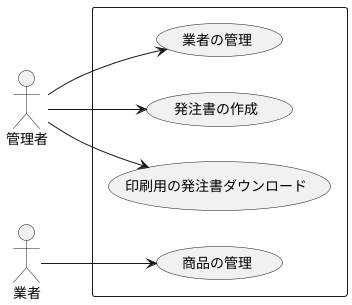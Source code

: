@startuml UseCases
left to right direction

actor 管理者 as Admin
actor 業者 as Trader
rectangle {
    usecase 業者の管理
    usecase 発注書の作成
    usecase 印刷用の発注書ダウンロード

    usecase 商品の管理
}

Admin --> 業者の管理
Admin --> 発注書の作成
Admin --> 印刷用の発注書ダウンロード

Trader --> 商品の管理

@end
